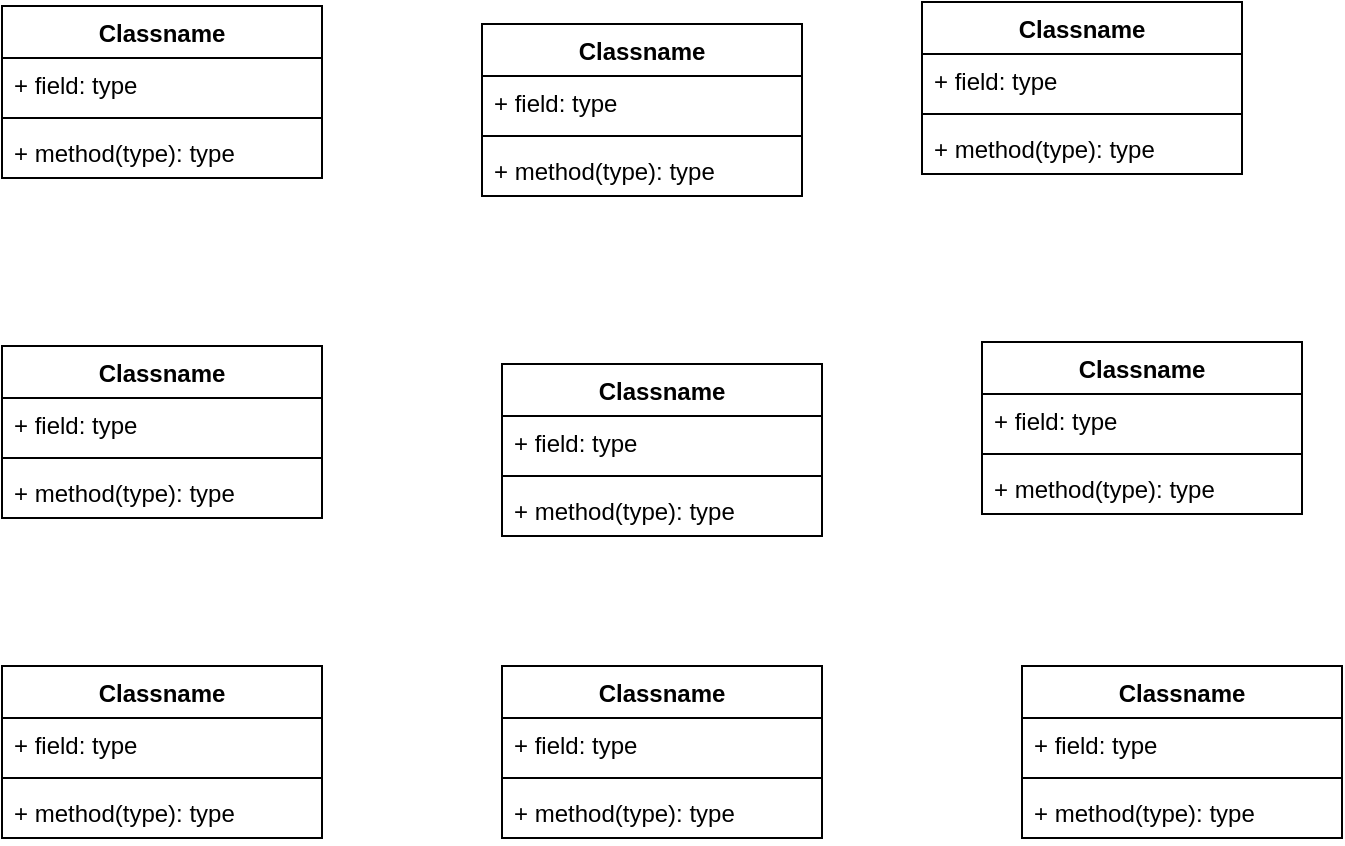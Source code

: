 <mxfile version="28.2.7">
  <diagram name="Page-1" id="PyFQWWRt2m0a0N5t4jiD">
    <mxGraphModel dx="252" dy="425" grid="1" gridSize="10" guides="1" tooltips="1" connect="1" arrows="1" fold="1" page="1" pageScale="1" pageWidth="850" pageHeight="1100" math="0" shadow="0">
      <root>
        <mxCell id="0" />
        <mxCell id="1" parent="0" />
        <mxCell id="-bdpUCssOeJroEKw728A-17" value="Classname" style="swimlane;fontStyle=1;align=center;verticalAlign=top;childLayout=stackLayout;horizontal=1;startSize=26;horizontalStack=0;resizeParent=1;resizeParentMax=0;resizeLast=0;collapsible=1;marginBottom=0;whiteSpace=wrap;html=1;" vertex="1" parent="1">
          <mxGeometry x="70" y="80" width="160" height="86" as="geometry" />
        </mxCell>
        <mxCell id="-bdpUCssOeJroEKw728A-18" value="+ field: type" style="text;strokeColor=none;fillColor=none;align=left;verticalAlign=top;spacingLeft=4;spacingRight=4;overflow=hidden;rotatable=0;points=[[0,0.5],[1,0.5]];portConstraint=eastwest;whiteSpace=wrap;html=1;" vertex="1" parent="-bdpUCssOeJroEKw728A-17">
          <mxGeometry y="26" width="160" height="26" as="geometry" />
        </mxCell>
        <mxCell id="-bdpUCssOeJroEKw728A-19" value="" style="line;strokeWidth=1;fillColor=none;align=left;verticalAlign=middle;spacingTop=-1;spacingLeft=3;spacingRight=3;rotatable=0;labelPosition=right;points=[];portConstraint=eastwest;strokeColor=inherit;" vertex="1" parent="-bdpUCssOeJroEKw728A-17">
          <mxGeometry y="52" width="160" height="8" as="geometry" />
        </mxCell>
        <mxCell id="-bdpUCssOeJroEKw728A-20" value="+ method(type): type" style="text;strokeColor=none;fillColor=none;align=left;verticalAlign=top;spacingLeft=4;spacingRight=4;overflow=hidden;rotatable=0;points=[[0,0.5],[1,0.5]];portConstraint=eastwest;whiteSpace=wrap;html=1;" vertex="1" parent="-bdpUCssOeJroEKw728A-17">
          <mxGeometry y="60" width="160" height="26" as="geometry" />
        </mxCell>
        <mxCell id="-bdpUCssOeJroEKw728A-21" value="Classname" style="swimlane;fontStyle=1;align=center;verticalAlign=top;childLayout=stackLayout;horizontal=1;startSize=26;horizontalStack=0;resizeParent=1;resizeParentMax=0;resizeLast=0;collapsible=1;marginBottom=0;whiteSpace=wrap;html=1;" vertex="1" parent="1">
          <mxGeometry x="530" y="78" width="160" height="86" as="geometry" />
        </mxCell>
        <mxCell id="-bdpUCssOeJroEKw728A-22" value="+ field: type" style="text;strokeColor=none;fillColor=none;align=left;verticalAlign=top;spacingLeft=4;spacingRight=4;overflow=hidden;rotatable=0;points=[[0,0.5],[1,0.5]];portConstraint=eastwest;whiteSpace=wrap;html=1;" vertex="1" parent="-bdpUCssOeJroEKw728A-21">
          <mxGeometry y="26" width="160" height="26" as="geometry" />
        </mxCell>
        <mxCell id="-bdpUCssOeJroEKw728A-23" value="" style="line;strokeWidth=1;fillColor=none;align=left;verticalAlign=middle;spacingTop=-1;spacingLeft=3;spacingRight=3;rotatable=0;labelPosition=right;points=[];portConstraint=eastwest;strokeColor=inherit;" vertex="1" parent="-bdpUCssOeJroEKw728A-21">
          <mxGeometry y="52" width="160" height="8" as="geometry" />
        </mxCell>
        <mxCell id="-bdpUCssOeJroEKw728A-24" value="+ method(type): type" style="text;strokeColor=none;fillColor=none;align=left;verticalAlign=top;spacingLeft=4;spacingRight=4;overflow=hidden;rotatable=0;points=[[0,0.5],[1,0.5]];portConstraint=eastwest;whiteSpace=wrap;html=1;" vertex="1" parent="-bdpUCssOeJroEKw728A-21">
          <mxGeometry y="60" width="160" height="26" as="geometry" />
        </mxCell>
        <mxCell id="-bdpUCssOeJroEKw728A-25" value="Classname" style="swimlane;fontStyle=1;align=center;verticalAlign=top;childLayout=stackLayout;horizontal=1;startSize=26;horizontalStack=0;resizeParent=1;resizeParentMax=0;resizeLast=0;collapsible=1;marginBottom=0;whiteSpace=wrap;html=1;" vertex="1" parent="1">
          <mxGeometry x="70" y="250" width="160" height="86" as="geometry" />
        </mxCell>
        <mxCell id="-bdpUCssOeJroEKw728A-26" value="+ field: type" style="text;strokeColor=none;fillColor=none;align=left;verticalAlign=top;spacingLeft=4;spacingRight=4;overflow=hidden;rotatable=0;points=[[0,0.5],[1,0.5]];portConstraint=eastwest;whiteSpace=wrap;html=1;" vertex="1" parent="-bdpUCssOeJroEKw728A-25">
          <mxGeometry y="26" width="160" height="26" as="geometry" />
        </mxCell>
        <mxCell id="-bdpUCssOeJroEKw728A-27" value="" style="line;strokeWidth=1;fillColor=none;align=left;verticalAlign=middle;spacingTop=-1;spacingLeft=3;spacingRight=3;rotatable=0;labelPosition=right;points=[];portConstraint=eastwest;strokeColor=inherit;" vertex="1" parent="-bdpUCssOeJroEKw728A-25">
          <mxGeometry y="52" width="160" height="8" as="geometry" />
        </mxCell>
        <mxCell id="-bdpUCssOeJroEKw728A-28" value="+ method(type): type" style="text;strokeColor=none;fillColor=none;align=left;verticalAlign=top;spacingLeft=4;spacingRight=4;overflow=hidden;rotatable=0;points=[[0,0.5],[1,0.5]];portConstraint=eastwest;whiteSpace=wrap;html=1;" vertex="1" parent="-bdpUCssOeJroEKw728A-25">
          <mxGeometry y="60" width="160" height="26" as="geometry" />
        </mxCell>
        <mxCell id="-bdpUCssOeJroEKw728A-29" value="Classname" style="swimlane;fontStyle=1;align=center;verticalAlign=top;childLayout=stackLayout;horizontal=1;startSize=26;horizontalStack=0;resizeParent=1;resizeParentMax=0;resizeLast=0;collapsible=1;marginBottom=0;whiteSpace=wrap;html=1;" vertex="1" parent="1">
          <mxGeometry x="560" y="248" width="160" height="86" as="geometry" />
        </mxCell>
        <mxCell id="-bdpUCssOeJroEKw728A-30" value="+ field: type" style="text;strokeColor=none;fillColor=none;align=left;verticalAlign=top;spacingLeft=4;spacingRight=4;overflow=hidden;rotatable=0;points=[[0,0.5],[1,0.5]];portConstraint=eastwest;whiteSpace=wrap;html=1;" vertex="1" parent="-bdpUCssOeJroEKw728A-29">
          <mxGeometry y="26" width="160" height="26" as="geometry" />
        </mxCell>
        <mxCell id="-bdpUCssOeJroEKw728A-31" value="" style="line;strokeWidth=1;fillColor=none;align=left;verticalAlign=middle;spacingTop=-1;spacingLeft=3;spacingRight=3;rotatable=0;labelPosition=right;points=[];portConstraint=eastwest;strokeColor=inherit;" vertex="1" parent="-bdpUCssOeJroEKw728A-29">
          <mxGeometry y="52" width="160" height="8" as="geometry" />
        </mxCell>
        <mxCell id="-bdpUCssOeJroEKw728A-32" value="+ method(type): type" style="text;strokeColor=none;fillColor=none;align=left;verticalAlign=top;spacingLeft=4;spacingRight=4;overflow=hidden;rotatable=0;points=[[0,0.5],[1,0.5]];portConstraint=eastwest;whiteSpace=wrap;html=1;" vertex="1" parent="-bdpUCssOeJroEKw728A-29">
          <mxGeometry y="60" width="160" height="26" as="geometry" />
        </mxCell>
        <mxCell id="-bdpUCssOeJroEKw728A-33" value="Classname" style="swimlane;fontStyle=1;align=center;verticalAlign=top;childLayout=stackLayout;horizontal=1;startSize=26;horizontalStack=0;resizeParent=1;resizeParentMax=0;resizeLast=0;collapsible=1;marginBottom=0;whiteSpace=wrap;html=1;" vertex="1" parent="1">
          <mxGeometry x="70" y="410" width="160" height="86" as="geometry" />
        </mxCell>
        <mxCell id="-bdpUCssOeJroEKw728A-34" value="+ field: type" style="text;strokeColor=none;fillColor=none;align=left;verticalAlign=top;spacingLeft=4;spacingRight=4;overflow=hidden;rotatable=0;points=[[0,0.5],[1,0.5]];portConstraint=eastwest;whiteSpace=wrap;html=1;" vertex="1" parent="-bdpUCssOeJroEKw728A-33">
          <mxGeometry y="26" width="160" height="26" as="geometry" />
        </mxCell>
        <mxCell id="-bdpUCssOeJroEKw728A-35" value="" style="line;strokeWidth=1;fillColor=none;align=left;verticalAlign=middle;spacingTop=-1;spacingLeft=3;spacingRight=3;rotatable=0;labelPosition=right;points=[];portConstraint=eastwest;strokeColor=inherit;" vertex="1" parent="-bdpUCssOeJroEKw728A-33">
          <mxGeometry y="52" width="160" height="8" as="geometry" />
        </mxCell>
        <mxCell id="-bdpUCssOeJroEKw728A-36" value="+ method(type): type" style="text;strokeColor=none;fillColor=none;align=left;verticalAlign=top;spacingLeft=4;spacingRight=4;overflow=hidden;rotatable=0;points=[[0,0.5],[1,0.5]];portConstraint=eastwest;whiteSpace=wrap;html=1;" vertex="1" parent="-bdpUCssOeJroEKw728A-33">
          <mxGeometry y="60" width="160" height="26" as="geometry" />
        </mxCell>
        <mxCell id="-bdpUCssOeJroEKw728A-37" value="Classname" style="swimlane;fontStyle=1;align=center;verticalAlign=top;childLayout=stackLayout;horizontal=1;startSize=26;horizontalStack=0;resizeParent=1;resizeParentMax=0;resizeLast=0;collapsible=1;marginBottom=0;whiteSpace=wrap;html=1;" vertex="1" parent="1">
          <mxGeometry x="310" y="89" width="160" height="86" as="geometry" />
        </mxCell>
        <mxCell id="-bdpUCssOeJroEKw728A-38" value="+ field: type" style="text;strokeColor=none;fillColor=none;align=left;verticalAlign=top;spacingLeft=4;spacingRight=4;overflow=hidden;rotatable=0;points=[[0,0.5],[1,0.5]];portConstraint=eastwest;whiteSpace=wrap;html=1;" vertex="1" parent="-bdpUCssOeJroEKw728A-37">
          <mxGeometry y="26" width="160" height="26" as="geometry" />
        </mxCell>
        <mxCell id="-bdpUCssOeJroEKw728A-39" value="" style="line;strokeWidth=1;fillColor=none;align=left;verticalAlign=middle;spacingTop=-1;spacingLeft=3;spacingRight=3;rotatable=0;labelPosition=right;points=[];portConstraint=eastwest;strokeColor=inherit;" vertex="1" parent="-bdpUCssOeJroEKw728A-37">
          <mxGeometry y="52" width="160" height="8" as="geometry" />
        </mxCell>
        <mxCell id="-bdpUCssOeJroEKw728A-40" value="+ method(type): type" style="text;strokeColor=none;fillColor=none;align=left;verticalAlign=top;spacingLeft=4;spacingRight=4;overflow=hidden;rotatable=0;points=[[0,0.5],[1,0.5]];portConstraint=eastwest;whiteSpace=wrap;html=1;" vertex="1" parent="-bdpUCssOeJroEKw728A-37">
          <mxGeometry y="60" width="160" height="26" as="geometry" />
        </mxCell>
        <mxCell id="-bdpUCssOeJroEKw728A-41" value="Classname" style="swimlane;fontStyle=1;align=center;verticalAlign=top;childLayout=stackLayout;horizontal=1;startSize=26;horizontalStack=0;resizeParent=1;resizeParentMax=0;resizeLast=0;collapsible=1;marginBottom=0;whiteSpace=wrap;html=1;" vertex="1" parent="1">
          <mxGeometry x="320" y="259" width="160" height="86" as="geometry" />
        </mxCell>
        <mxCell id="-bdpUCssOeJroEKw728A-42" value="+ field: type" style="text;strokeColor=none;fillColor=none;align=left;verticalAlign=top;spacingLeft=4;spacingRight=4;overflow=hidden;rotatable=0;points=[[0,0.5],[1,0.5]];portConstraint=eastwest;whiteSpace=wrap;html=1;" vertex="1" parent="-bdpUCssOeJroEKw728A-41">
          <mxGeometry y="26" width="160" height="26" as="geometry" />
        </mxCell>
        <mxCell id="-bdpUCssOeJroEKw728A-43" value="" style="line;strokeWidth=1;fillColor=none;align=left;verticalAlign=middle;spacingTop=-1;spacingLeft=3;spacingRight=3;rotatable=0;labelPosition=right;points=[];portConstraint=eastwest;strokeColor=inherit;" vertex="1" parent="-bdpUCssOeJroEKw728A-41">
          <mxGeometry y="52" width="160" height="8" as="geometry" />
        </mxCell>
        <mxCell id="-bdpUCssOeJroEKw728A-44" value="+ method(type): type" style="text;strokeColor=none;fillColor=none;align=left;verticalAlign=top;spacingLeft=4;spacingRight=4;overflow=hidden;rotatable=0;points=[[0,0.5],[1,0.5]];portConstraint=eastwest;whiteSpace=wrap;html=1;" vertex="1" parent="-bdpUCssOeJroEKw728A-41">
          <mxGeometry y="60" width="160" height="26" as="geometry" />
        </mxCell>
        <mxCell id="-bdpUCssOeJroEKw728A-45" value="Classname" style="swimlane;fontStyle=1;align=center;verticalAlign=top;childLayout=stackLayout;horizontal=1;startSize=26;horizontalStack=0;resizeParent=1;resizeParentMax=0;resizeLast=0;collapsible=1;marginBottom=0;whiteSpace=wrap;html=1;" vertex="1" parent="1">
          <mxGeometry x="320" y="410" width="160" height="86" as="geometry" />
        </mxCell>
        <mxCell id="-bdpUCssOeJroEKw728A-46" value="+ field: type" style="text;strokeColor=none;fillColor=none;align=left;verticalAlign=top;spacingLeft=4;spacingRight=4;overflow=hidden;rotatable=0;points=[[0,0.5],[1,0.5]];portConstraint=eastwest;whiteSpace=wrap;html=1;" vertex="1" parent="-bdpUCssOeJroEKw728A-45">
          <mxGeometry y="26" width="160" height="26" as="geometry" />
        </mxCell>
        <mxCell id="-bdpUCssOeJroEKw728A-47" value="" style="line;strokeWidth=1;fillColor=none;align=left;verticalAlign=middle;spacingTop=-1;spacingLeft=3;spacingRight=3;rotatable=0;labelPosition=right;points=[];portConstraint=eastwest;strokeColor=inherit;" vertex="1" parent="-bdpUCssOeJroEKw728A-45">
          <mxGeometry y="52" width="160" height="8" as="geometry" />
        </mxCell>
        <mxCell id="-bdpUCssOeJroEKw728A-48" value="+ method(type): type" style="text;strokeColor=none;fillColor=none;align=left;verticalAlign=top;spacingLeft=4;spacingRight=4;overflow=hidden;rotatable=0;points=[[0,0.5],[1,0.5]];portConstraint=eastwest;whiteSpace=wrap;html=1;" vertex="1" parent="-bdpUCssOeJroEKw728A-45">
          <mxGeometry y="60" width="160" height="26" as="geometry" />
        </mxCell>
        <mxCell id="-bdpUCssOeJroEKw728A-49" value="Classname" style="swimlane;fontStyle=1;align=center;verticalAlign=top;childLayout=stackLayout;horizontal=1;startSize=26;horizontalStack=0;resizeParent=1;resizeParentMax=0;resizeLast=0;collapsible=1;marginBottom=0;whiteSpace=wrap;html=1;" vertex="1" parent="1">
          <mxGeometry x="580" y="410" width="160" height="86" as="geometry" />
        </mxCell>
        <mxCell id="-bdpUCssOeJroEKw728A-50" value="+ field: type" style="text;strokeColor=none;fillColor=none;align=left;verticalAlign=top;spacingLeft=4;spacingRight=4;overflow=hidden;rotatable=0;points=[[0,0.5],[1,0.5]];portConstraint=eastwest;whiteSpace=wrap;html=1;" vertex="1" parent="-bdpUCssOeJroEKw728A-49">
          <mxGeometry y="26" width="160" height="26" as="geometry" />
        </mxCell>
        <mxCell id="-bdpUCssOeJroEKw728A-51" value="" style="line;strokeWidth=1;fillColor=none;align=left;verticalAlign=middle;spacingTop=-1;spacingLeft=3;spacingRight=3;rotatable=0;labelPosition=right;points=[];portConstraint=eastwest;strokeColor=inherit;" vertex="1" parent="-bdpUCssOeJroEKw728A-49">
          <mxGeometry y="52" width="160" height="8" as="geometry" />
        </mxCell>
        <mxCell id="-bdpUCssOeJroEKw728A-52" value="+ method(type): type" style="text;strokeColor=none;fillColor=none;align=left;verticalAlign=top;spacingLeft=4;spacingRight=4;overflow=hidden;rotatable=0;points=[[0,0.5],[1,0.5]];portConstraint=eastwest;whiteSpace=wrap;html=1;" vertex="1" parent="-bdpUCssOeJroEKw728A-49">
          <mxGeometry y="60" width="160" height="26" as="geometry" />
        </mxCell>
      </root>
    </mxGraphModel>
  </diagram>
</mxfile>
